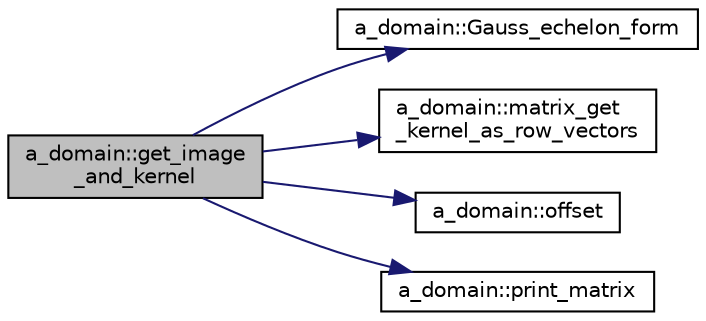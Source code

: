 digraph "a_domain::get_image_and_kernel"
{
  edge [fontname="Helvetica",fontsize="10",labelfontname="Helvetica",labelfontsize="10"];
  node [fontname="Helvetica",fontsize="10",shape=record];
  rankdir="LR";
  Node85 [label="a_domain::get_image\l_and_kernel",height=0.2,width=0.4,color="black", fillcolor="grey75", style="filled", fontcolor="black"];
  Node85 -> Node86 [color="midnightblue",fontsize="10",style="solid",fontname="Helvetica"];
  Node86 [label="a_domain::Gauss_echelon_form",height=0.2,width=0.4,color="black", fillcolor="white", style="filled",URL="$db/dd1/classa__domain.html#a155391ce053a94e6944573966511adb5"];
  Node85 -> Node87 [color="midnightblue",fontsize="10",style="solid",fontname="Helvetica"];
  Node87 [label="a_domain::matrix_get\l_kernel_as_row_vectors",height=0.2,width=0.4,color="black", fillcolor="white", style="filled",URL="$db/dd1/classa__domain.html#ad95d4cf04a39f7e6b330eb591d188c5d"];
  Node85 -> Node88 [color="midnightblue",fontsize="10",style="solid",fontname="Helvetica"];
  Node88 [label="a_domain::offset",height=0.2,width=0.4,color="black", fillcolor="white", style="filled",URL="$db/dd1/classa__domain.html#a62f150e399aec130df913d65a7772ff3"];
  Node85 -> Node89 [color="midnightblue",fontsize="10",style="solid",fontname="Helvetica"];
  Node89 [label="a_domain::print_matrix",height=0.2,width=0.4,color="black", fillcolor="white", style="filled",URL="$db/dd1/classa__domain.html#a5d2acb9c01e71e0e925e954b17861d19"];
}
